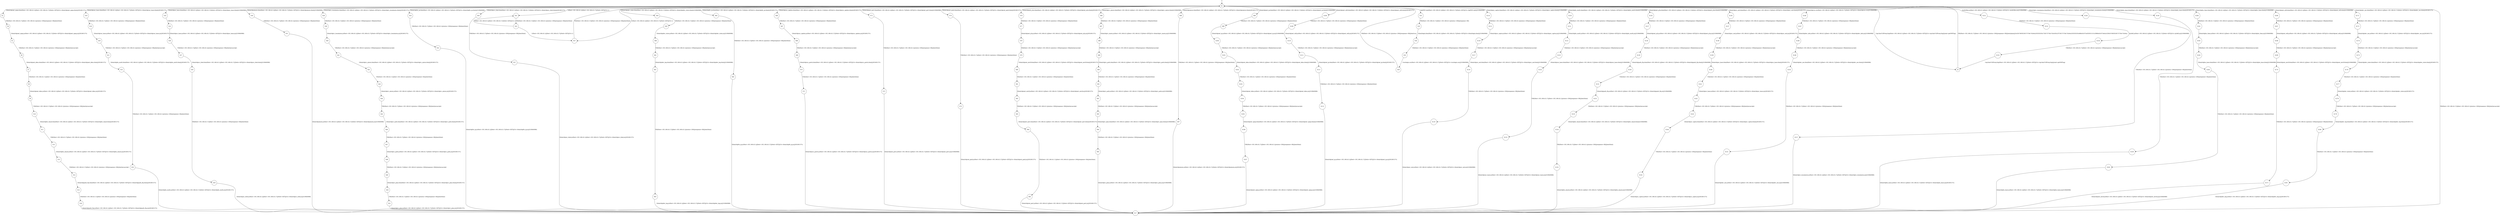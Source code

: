 digraph LTS {
S00[shape=point]
S1[label=S1,shape=circle];
S2[label=S2,shape=circle];
S3[label=S3,shape=circle];
S4[label=S4,shape=circle];
S5[label=S5,shape=circle];
S6[label=S6,shape=circle];
S7[label=S7,shape=circle];
S8[label=S8,shape=circle];
S9[label=S9,shape=circle];
S10[label=S10,shape=circle];
S11[label=S11,shape=circle];
S12[label=S12,shape=circle];
S13[label=S13,shape=circle];
S14[label=S14,shape=circle];
S15[label=S15,shape=circle];
S16[label=S16,shape=circle];
S17[label=S17,shape=circle];
S18[label=S18,shape=circle];
S19[label=S19,shape=circle];
S20[label=S20,shape=circle];
S21[label=S21,shape=circle];
S22[label=S22,shape=circle];
S23[label=S23,shape=circle];
S24[label=S24,shape=circle];
S25[label=S25,shape=circle];
S26[label=S26,shape=circle];
S27[label=S27,shape=circle];
S28[label=S28,shape=circle];
S29[label=S29,shape=circle];
S30[label=S30,shape=circle];
S31[label=S31,shape=circle];
S32[label=S32,shape=circle];
S33[label=S33,shape=circle];
S34[label=S34,shape=circle];
S35[label=S35,shape=circle];
S36[label=S36,shape=circle];
S37[label=S37,shape=circle];
S38[label=S38,shape=circle];
S39[label=S39,shape=circle];
S40[label=S40,shape=circle];
S41[label=S41,shape=circle];
S42[label=S42,shape=circle];
S43[label=S43,shape=circle];
S44[label=S44,shape=circle];
S45[label=S45,shape=circle];
S46[label=S46,shape=circle];
S47[label=S47,shape=circle];
S48[label=S48,shape=circle];
S49[label=S49,shape=circle];
S50[label=S50,shape=circle];
S51[label=S51,shape=circle];
S52[label=S52,shape=circle];
S53[label=S53,shape=circle];
S54[label=S54,shape=circle];
S55[label=S55,shape=circle];
S56[label=S56,shape=circle];
S57[label=S57,shape=circle];
S58[label=S58,shape=circle];
S59[label=S59,shape=circle];
S60[label=S60,shape=circle];
S61[label=S61,shape=circle];
S62[label=S62,shape=circle];
S63[label=S63,shape=circle];
S64[label=S64,shape=circle];
S65[label=S65,shape=circle];
S66[label=S66,shape=circle];
S67[label=S67,shape=circle];
S68[label=S68,shape=circle];
S69[label=S69,shape=circle];
S70[label=S70,shape=circle];
S71[label=S71,shape=circle];
S72[label=S72,shape=circle];
S73[label=S73,shape=circle];
S74[label=S74,shape=circle];
S75[label=S75,shape=circle];
S76[label=S76,shape=circle];
S77[label=S77,shape=circle];
S78[label=S78,shape=circle];
S79[label=S79,shape=circle];
S80[label=S80,shape=circle];
S81[label=S81,shape=circle];
S82[label=S82,shape=circle];
S83[label=S83,shape=circle];
S84[label=S84,shape=circle];
S85[label=S85,shape=circle];
S86[label=S86,shape=circle];
S87[label=S87,shape=circle];
S88[label=S88,shape=circle];
S89[label=S89,shape=circle];
S90[label=S90,shape=circle];
S91[label=S91,shape=circle];
S92[label=S92,shape=circle];
S93[label=S93,shape=circle];
S94[label=S94,shape=circle];
S95[label=S95,shape=circle];
S96[label=S96,shape=circle];
S97[label=S97,shape=circle];
S98[label=S98,shape=circle];
S99[label=S99,shape=circle];
S100[label=S100,shape=circle];
S101[label=S101,shape=circle];
S102[label=S102,shape=circle];
S103[label=S103,shape=circle];
S104[label=S104,shape=circle];
S105[label=S105,shape=circle];
S106[label=S106,shape=circle];
S107[label=S107,shape=circle];
S108[label=S108,shape=circle];
S109[label=S109,shape=circle];
S110[label=S110,shape=circle];
S111[label=S111,shape=circle];
S112[label=S112,shape=circle];
S113[label=S113,shape=circle];
S114[label=S114,shape=circle];
S115[label=S115,shape=circle];
S116[label=S116,shape=circle];
S117[label=S117,shape=circle];
S118[label=S118,shape=circle];
S119[label=S119,shape=circle];
S120[label=S120,shape=circle];
S121[label=S121,shape=circle];
S122[label=S122,shape=circle];
S123[label=S123,shape=circle];
S124[label=S124,shape=circle];
S125[label=S125,shape=circle];
S126[label=S126,shape=circle];
S127[label=S127,shape=circle];
S128[label=S128,shape=circle];
S129[label=S129,shape=circle];
S130[label=S130,shape=circle];
S131[label=S131,shape=circle];
S132[label=S132,shape=circle];
S133[label=S133,shape=circle];
S134[label=S134,shape=circle];
S135[label=S135,shape=circle];
S136[label=S136,shape=circle];
S137[label=S137,shape=circle];
S138[label=S138,shape=circle];
S139[label=S139,shape=circle];
S140[label=S140,shape=circle];
S141[label=S141,shape=circle];
S142[label=S142,shape=circle];
S143[label=S143,shape=circle];
S144[label=S144,shape=circle];
S145[label=S145,shape=circle];
S146[label=S146,shape=circle];
S147[label=S147,shape=circle];
S148[label=S148,shape=circle];
S149[label=S149,shape=circle];
S150[label=S150,shape=circle];
S151[label=S151,shape=circle];
S152[label=S152,shape=circle];
S153[label=S153,shape=circle];
S154[label=S154,shape=circle];
S155[label=S155,shape=circle];
S156[label=S156,shape=circle];
S157[label=S157,shape=circle];
S158[label=S158,shape=circle];
S159[label=S159,shape=circle];
S160[label=S160,shape=circle];
S161[label=S161,shape=circle];
S162[label=S162,shape=circle];
S163[label=S163,shape=circle];
S164[label=S164,shape=circle];
S165[label=S165,shape=circle];
S166[label=S166,shape=circle];
S167[label=S167,shape=circle];
S168[label=S168,shape=circle];
S169[label=S169,shape=circle];
S170[label=S170,shape=circle];
S171[label=S171,shape=circle];
S172[label=S172,shape=circle];
S173[label=S173,shape=circle];
S174[label=S174,shape=circle];
S175[label=S175,shape=circle];
S176[label=S176,shape=circle];
S177[label=S177,shape=circle];
S178[label=S178,shape=circle];
S179[label=S179,shape=circle];
S180[label=S180,shape=circle];
S181[label=S181,shape=circle];
S00 -> S1
S1 -> S2[label ="!/cgi-bin/CGIProxy.fcgi(Host=192.168.43.1|||Dest=192.168.43.17|||Verb=GET|||Uri=/cgi-bin/CGIProxy.fcgi|||cmd=getSWFlag)"];
S1 -> S3[label ="!/html/cfg/net_upnp.html(Host=192.168.43.1|||Dest=192.168.43.17|||Verb=GET|||Uri=/html/cfg/net_upnp.html|||302491375)"];
S1 -> S18[label ="!/html/cfg/usr_base.html(Host=192.168.43.1|||Dest=192.168.43.17|||Verb=GET|||Uri=/html/cfg/usr_base.html|||302491375)"];
S1 -> S24[label ="!/html/cfg/av_base.html(Host=192.168.43.1|||Dest=192.168.43.17|||Verb=GET|||Uri=/html/cfg/av_base.html|||310840086)"];
S1 -> S30[label ="!/html/cfg/alarm.html(Host=192.168.43.1|||Dest=192.168.43.17|||Verb=GET|||Uri=/html/cfg/alarm.html|||310840086)"];
S1 -> S32[label ="!/lg/ENU.xml(Host=192.168.43.1|||Dest=192.168.43.17|||Verb=GET|||Uri=/lg/ENU.xml|||310840086)"];
S1 -> S37[label ="!/(Host=192.168.43.1|||Dest=192.168.43.17|||Verb=GET|||Uri=/)"];
S1 -> S38[label ="!/html/cfg/rc_localalarm.html(Host=192.168.43.1|||Dest=192.168.43.17|||Verb=GET|||Uri=/html/cfg/rc_localalarm.html|||302491375)"];
S1 -> S52[label ="!/(Host=192.168.43.1|||Dest=192.168.43.17|||Verb=GET|||Uri=/)"];
S1 -> S54[label ="!/html/cfg/fw_ip.html(Host=192.168.43.1|||Dest=192.168.43.17|||Verb=GET|||Uri=/html/cfg/fw_ip.html|||310840086)"];
S1 -> S56[label ="!/html/cfg/av_irled.html(Host=192.168.43.1|||Dest=192.168.43.17|||Verb=GET|||Uri=/html/cfg/av_irled.html|||302491375)"];
S1 -> S58[label ="!/html/cfg/dev_state.html(Host=192.168.43.1|||Dest=192.168.43.17|||Verb=GET|||Uri=/html/cfg/dev_state.html|||310840086)"];
S1 -> S64[label ="!/html/cfg/fw_ip.html(Host=192.168.43.1|||Dest=192.168.43.17|||Verb=GET|||Uri=/html/cfg/fw_ip.html|||302491375)"];
S1 -> S66[label ="!/html/cfg/sys_updata.html(Host=192.168.43.1|||Dest=192.168.43.17|||Verb=GET|||Uri=/html/cfg/sys_updata.html|||302491375)"];
S1 -> S72[label ="!/html/cfg/net_port.html(Host=192.168.43.1|||Dest=192.168.43.17|||Verb=GET|||Uri=/html/cfg/net_port.html|||310840086)"];
S1 -> S74[label ="!/html/cfg/set_guid.html(Host=192.168.43.1|||Dest=192.168.43.17|||Verb=GET|||Uri=/html/cfg/set_guid.html|||302491375)"];
S1 -> S76[label ="!/html/cfg/net_p2p.html(Host=192.168.43.1|||Dest=192.168.43.17|||Verb=GET|||Uri=/html/cfg/net_p2p.html|||302491375)"];
S1 -> S86[label ="!/html/cfg/rc_alarm.html(Host=192.168.43.1|||Dest=192.168.43.17|||Verb=GET|||Uri=/html/cfg/rc_alarm.html|||310840086)"];
S1 -> S96[label ="!/html/cfg/alarm.html(Host=192.168.43.1|||Dest=192.168.43.17|||Verb=GET|||Uri=/html/cfg/alarm.html|||302491375)"];
S1 -> S98[label ="!/html/cfg/net_ip.html(Host=192.168.43.1|||Dest=192.168.43.17|||Verb=GET|||Uri=/html/cfg/net_ip.html|||310840086)"];
S1 -> S108[label ="!/html/cfg/net_wifi.html(Host=192.168.43.1|||Dest=192.168.43.17|||Verb=GET|||Uri=/html/cfg/net_wifi.html|||302491375)"];
S1 -> S114[label ="!/html/cfg/av_captur.html(Host=192.168.43.1|||Dest=192.168.43.17|||Verb=GET|||Uri=/html/cfg/av_captur.html|||310840086)"];
S1 -> S120[label ="!/html/cfg/bs_multi.html(Host=192.168.43.1|||Dest=192.168.43.17|||Verb=GET|||Uri=/html/cfg/bs_multi.html|||310840086)"];
S1 -> S126[label ="!/html/cfg/net_p2p.html(Host=192.168.43.1|||Dest=192.168.43.17|||Verb=GET|||Uri=/html/cfg/net_p2p.html|||310840086)"];
S1 -> S136[label ="!/html/cfg/av_osd.html(Host=192.168.43.1|||Dest=192.168.43.17|||Verb=GET|||Uri=/html/cfg/av_osd.html|||302491375)"];
S1 -> S146[label ="!/html/cfg/css.css(Host=192.168.43.1|||Dest=192.168.43.17|||Verb=GET|||Uri=/html/cfg/css.css|||310840086)"];
S1 -> S152[label ="!/js/divBox.js(Host=192.168.43.1|||Dest=192.168.43.17|||Verb=GET|||Uri=/js/divBox.js|||310840086)"];
S1 -> S156[label ="!/html/cfg/rc_localalarm.html(Host=192.168.43.1|||Dest=192.168.43.17|||Verb=GET|||Uri=/html/cfg/rc_localalarm.html|||310840086)"];
S1 -> S158[label ="!/html/cfg/bs_base.html(Host=192.168.43.1|||Dest=192.168.43.17|||Verb=GET|||Uri=/html/cfg/bs_base.html|||302491375)"];
S1 -> S160[label ="!/html/cfg/bs_time.html(Host=192.168.43.1|||Dest=192.168.43.17|||Verb=GET|||Uri=/html/cfg/bs_time.html|||310840086)"];
S1 -> S166[label ="!/html/cfg/net_wifi.html(Host=192.168.43.1|||Dest=192.168.43.17|||Verb=GET|||Uri=/html/cfg/net_wifi.html|||310840086)"];
S1 -> S172[label ="!/html/cfg/dev_ses.html(Host=192.168.43.1|||Dest=192.168.43.17|||Verb=GET|||Uri=/html/cfg/dev_ses.html|||302491375)"];
S2 -> S1[label ="?OK(Host=192.168.43.17|||Dest=192.168.43.1|||status=200|||response=OK|||text/plain|||3c4347495f526573756c743e0a202020203c726573756c743e303c2f726573756c743e0a202020203c666c61673e303031313c2f666c61673e0a3c2f4347495f526573756c743e0a)"];
S3 -> S4[label ="?OK(Host=192.168.43.17|||Dest=192.168.43.1|||status=200|||response=OK|||text/html)"];
S4 -> S5[label ="!/html/cfg/net_upnp.js(Host=192.168.43.1|||Dest=192.168.43.17|||Verb=GET|||Uri=/html/cfg/net_upnp.js|||302491375)"];
S5 -> S6[label ="?OK(Host=192.168.43.17|||Dest=192.168.43.1|||status=200|||response=OK|||text/javascript)"];
S6 -> S7[label ="!/html/cfg/net_ddns.html(Host=192.168.43.1|||Dest=192.168.43.17|||Verb=GET|||Uri=/html/cfg/net_ddns.html|||302491375)"];
S7 -> S8[label ="?OK(Host=192.168.43.17|||Dest=192.168.43.1|||status=200|||response=OK|||text/html)"];
S8 -> S9[label ="!/html/cfg/net_ddns.js(Host=192.168.43.1|||Dest=192.168.43.17|||Verb=GET|||Uri=/html/cfg/net_ddns.js|||302491375)"];
S9 -> S10[label ="?OK(Host=192.168.43.17|||Dest=192.168.43.1|||status=200|||response=OK|||text/javascript)"];
S10 -> S11[label ="!/html/cfg/bs_email.html(Host=192.168.43.1|||Dest=192.168.43.17|||Verb=GET|||Uri=/html/cfg/bs_email.html|||302491375)"];
S11 -> S12[label ="?OK(Host=192.168.43.17|||Dest=192.168.43.1|||status=200|||response=OK|||text/html)"];
S12 -> S13[label ="!/html/cfg/bs_email.js(Host=192.168.43.1|||Dest=192.168.43.17|||Verb=GET|||Uri=/html/cfg/bs_email.js|||302491375)"];
S13 -> S14[label ="?OK(Host=192.168.43.17|||Dest=192.168.43.1|||status=200|||response=OK|||text/javascript)"];
S14 -> S15[label ="!/html/cfg/path_ftp.html(Host=192.168.43.1|||Dest=192.168.43.17|||Verb=GET|||Uri=/html/cfg/path_ftp.html|||302491375)"];
S15 -> S16[label ="?OK(Host=192.168.43.17|||Dest=192.168.43.1|||status=200|||response=OK|||text/html)"];
S16 -> S17[label ="!/html/cfg/path_ftp.js(Host=192.168.43.1|||Dest=192.168.43.17|||Verb=GET|||Uri=/html/cfg/path_ftp.js|||302491375)"];
S17 -> S1[label ="?OK(Host=192.168.43.17|||Dest=192.168.43.1|||status=200|||response=OK|||text/javascript)"];
S18 -> S19[label ="?OK(Host=192.168.43.17|||Dest=192.168.43.1|||status=200|||response=OK|||text/html)"];
S19 -> S20[label ="!/html/cfg/usr_base.js(Host=192.168.43.1|||Dest=192.168.43.17|||Verb=GET|||Uri=/html/cfg/usr_base.js|||302491375)"];
S20 -> S21[label ="?OK(Host=192.168.43.17|||Dest=192.168.43.1|||status=200|||response=OK|||text/javascript)"];
S21 -> S22[label ="!/html/cfg/bs_multi.html(Host=192.168.43.1|||Dest=192.168.43.17|||Verb=GET|||Uri=/html/cfg/bs_multi.html|||302491375)"];
S22 -> S23[label ="?OK(Host=192.168.43.17|||Dest=192.168.43.1|||status=200|||response=OK|||text/html)"];
S23 -> S17[label ="!/html/cfg/bs_multi.js(Host=192.168.43.1|||Dest=192.168.43.17|||Verb=GET|||Uri=/html/cfg/bs_multi.js|||302491375)"];
S24 -> S25[label ="?OK(Host=192.168.43.17|||Dest=192.168.43.1|||status=200|||response=OK|||text/html)"];
S25 -> S26[label ="!/html/cfg/av_base.js(Host=192.168.43.1|||Dest=192.168.43.17|||Verb=GET|||Uri=/html/cfg/av_base.js|||310840086)"];
S26 -> S27[label ="?OK(Host=192.168.43.17|||Dest=192.168.43.1|||status=200|||response=OK|||text/javascript)"];
S27 -> S28[label ="!/html/cfg/av_irled.html(Host=192.168.43.1|||Dest=192.168.43.17|||Verb=GET|||Uri=/html/cfg/av_irled.html|||310840086)"];
S28 -> S29[label ="?OK(Host=192.168.43.17|||Dest=192.168.43.1|||status=200|||response=OK|||text/html)"];
S29 -> S17[label ="!/html/cfg/av_irled.js(Host=192.168.43.1|||Dest=192.168.43.17|||Verb=GET|||Uri=/html/cfg/av_irled.js|||310840086)"];
S30 -> S31[label ="?OK(Host=192.168.43.17|||Dest=192.168.43.1|||status=200|||response=OK|||text/html)"];
S31 -> S17[label ="!/html/cfg/alarm.js(Host=192.168.43.1|||Dest=192.168.43.17|||Verb=GET|||Uri=/html/cfg/alarm.js|||310840086)"];
S32 -> S33[label ="?OK(Host=192.168.43.17|||Dest=192.168.43.1|||status=200|||response=OK)"];
S33 -> S34[label ="!/html/login.html(Host=192.168.43.1|||Dest=192.168.43.17|||Verb=GET|||Uri=/html/login.html|||310840086)"];
S34 -> S35[label ="?OK(Host=192.168.43.17|||Dest=192.168.43.1|||status=200|||response=OK|||text/html)"];
S35 -> S36[label ="!/css/login.css(Host=192.168.43.1|||Dest=192.168.43.17|||Verb=GET|||Uri=/css/login.css|||310840086)"];
S36 -> S1[label ="?OK(Host=192.168.43.17|||Dest=192.168.43.1|||status=200|||response=OK|||text/css)"];
S37 -> S1[label ="?OK(Host=192.168.43.17|||Dest=192.168.43.1|||status=200|||response=OK|||text/html)"];
S38 -> S39[label ="?OK(Host=192.168.43.17|||Dest=192.168.43.1|||status=200|||response=OK|||text/html)"];
S39 -> S40[label ="!/html/cfg/rc_localalarm.js(Host=192.168.43.1|||Dest=192.168.43.17|||Verb=GET|||Uri=/html/cfg/rc_localalarm.js|||302491375)"];
S40 -> S41[label ="?OK(Host=192.168.43.17|||Dest=192.168.43.1|||status=200|||response=OK|||text/javascript)"];
S41 -> S42[label ="!/html/cfg/rc_alarm.html(Host=192.168.43.1|||Dest=192.168.43.17|||Verb=GET|||Uri=/html/cfg/rc_alarm.html|||302491375)"];
S42 -> S43[label ="?OK(Host=192.168.43.17|||Dest=192.168.43.1|||status=200|||response=OK|||text/html)"];
S43 -> S44[label ="!/html/cfg/rc_alarm.js(Host=192.168.43.1|||Dest=192.168.43.17|||Verb=GET|||Uri=/html/cfg/rc_alarm.js|||302491375)"];
S44 -> S45[label ="?OK(Host=192.168.43.17|||Dest=192.168.43.1|||status=200|||response=OK|||text/javascript)"];
S45 -> S46[label ="!/html/cfg/rc_path.html(Host=192.168.43.1|||Dest=192.168.43.17|||Verb=GET|||Uri=/html/cfg/rc_path.html|||302491375)"];
S46 -> S47[label ="?OK(Host=192.168.43.17|||Dest=192.168.43.1|||status=200|||response=OK|||text/html)"];
S47 -> S48[label ="!/html/cfg/rc_path.js(Host=192.168.43.1|||Dest=192.168.43.17|||Verb=GET|||Uri=/html/cfg/rc_path.js|||302491375)"];
S48 -> S49[label ="?OK(Host=192.168.43.17|||Dest=192.168.43.1|||status=200|||response=OK|||text/javascript)"];
S49 -> S50[label ="!/html/cfg/rc_plan.html(Host=192.168.43.1|||Dest=192.168.43.17|||Verb=GET|||Uri=/html/cfg/rc_plan.html|||302491375)"];
S50 -> S51[label ="?OK(Host=192.168.43.17|||Dest=192.168.43.1|||status=200|||response=OK|||text/html)"];
S51 -> S17[label ="!/html/cfg/rc_plan.js(Host=192.168.43.1|||Dest=192.168.43.17|||Verb=GET|||Uri=/html/cfg/rc_plan.js|||302491375)"];
S52 -> S53[label ="?OK(Host=192.168.43.17|||Dest=192.168.43.1|||status=200|||response=OK|||text/html)"];
S53 -> S37[label ="!/(Host=192.168.43.1|||Dest=192.168.43.17|||Verb=GET|||Uri=/)"];
S53 -> S52[label ="!/(Host=192.168.43.1|||Dest=192.168.43.17|||Verb=GET|||Uri=/)"];
S54 -> S55[label ="?OK(Host=192.168.43.17|||Dest=192.168.43.1|||status=200|||response=OK|||text/html)"];
S55 -> S17[label ="!/html/cfg/fw_ip.js(Host=192.168.43.1|||Dest=192.168.43.17|||Verb=GET|||Uri=/html/cfg/fw_ip.js|||310840086)"];
S56 -> S57[label ="?OK(Host=192.168.43.17|||Dest=192.168.43.1|||status=200|||response=OK|||text/html)"];
S57 -> S17[label ="!/html/cfg/av_irled.js(Host=192.168.43.1|||Dest=192.168.43.17|||Verb=GET|||Uri=/html/cfg/av_irled.js|||302491375)"];
S58 -> S59[label ="?OK(Host=192.168.43.17|||Dest=192.168.43.1|||status=200|||response=OK|||text/html)"];
S59 -> S60[label ="!/html/cfg/dev_state.js(Host=192.168.43.1|||Dest=192.168.43.17|||Verb=GET|||Uri=/html/cfg/dev_state.js|||310840086)"];
S60 -> S61[label ="?OK(Host=192.168.43.17|||Dest=192.168.43.1|||status=200|||response=OK|||text/javascript)"];
S61 -> S62[label ="!/html/cfg/dev_log.html(Host=192.168.43.1|||Dest=192.168.43.17|||Verb=GET|||Uri=/html/cfg/dev_log.html|||310840086)"];
S62 -> S63[label ="?OK(Host=192.168.43.17|||Dest=192.168.43.1|||status=200|||response=OK|||text/html)"];
S63 -> S17[label ="!/html/cfg/dev_log.js(Host=192.168.43.1|||Dest=192.168.43.17|||Verb=GET|||Uri=/html/cfg/dev_log.js|||310840086)"];
S64 -> S65[label ="?OK(Host=192.168.43.17|||Dest=192.168.43.1|||status=200|||response=OK|||text/html)"];
S65 -> S17[label ="!/html/cfg/fw_ip.js(Host=192.168.43.1|||Dest=192.168.43.17|||Verb=GET|||Uri=/html/cfg/fw_ip.js|||302491375)"];
S66 -> S67[label ="?OK(Host=192.168.43.17|||Dest=192.168.43.1|||status=200|||response=OK|||text/html)"];
S67 -> S68[label ="!/html/cfg/sys_updata.js(Host=192.168.43.1|||Dest=192.168.43.17|||Verb=GET|||Uri=/html/cfg/sys_updata.js|||302491375)"];
S68 -> S69[label ="?OK(Host=192.168.43.17|||Dest=192.168.43.1|||status=200|||response=OK|||text/javascript)"];
S69 -> S70[label ="!/html/cfg/sys_patch.html(Host=192.168.43.1|||Dest=192.168.43.17|||Verb=GET|||Uri=/html/cfg/sys_patch.html|||302491375)"];
S70 -> S71[label ="?OK(Host=192.168.43.17|||Dest=192.168.43.1|||status=200|||response=OK|||text/html)"];
S71 -> S17[label ="!/html/cfg/sys_patch.js(Host=192.168.43.1|||Dest=192.168.43.17|||Verb=GET|||Uri=/html/cfg/sys_patch.js|||302491375)"];
S72 -> S73[label ="?OK(Host=192.168.43.17|||Dest=192.168.43.1|||status=200|||response=OK|||text/html)"];
S73 -> S17[label ="!/html/cfg/net_port.js(Host=192.168.43.1|||Dest=192.168.43.17|||Verb=GET|||Uri=/html/cfg/net_port.js|||310840086)"];
S74 -> S75[label ="?OK(Host=192.168.43.17|||Dest=192.168.43.1|||status=200|||response=OK|||text/html)"];
S75 -> S17[label ="!/html/cfg/set_guid.js(Host=192.168.43.1|||Dest=192.168.43.17|||Verb=GET|||Uri=/html/cfg/set_guid.js|||302491375)"];
S76 -> S77[label ="?OK(Host=192.168.43.17|||Dest=192.168.43.1|||status=200|||response=OK|||text/html)"];
S77 -> S78[label ="!/html/cfg/net_p2p.js(Host=192.168.43.1|||Dest=192.168.43.17|||Verb=GET|||Uri=/html/cfg/net_p2p.js|||302491375)"];
S78 -> S79[label ="?OK(Host=192.168.43.17|||Dest=192.168.43.1|||status=200|||response=OK|||text/javascript)"];
S79 -> S80[label ="!/html/cfg/net_onvif.html(Host=192.168.43.1|||Dest=192.168.43.17|||Verb=GET|||Uri=/html/cfg/net_onvif.html|||302491375)"];
S80 -> S81[label ="?OK(Host=192.168.43.17|||Dest=192.168.43.1|||status=200|||response=OK|||text/html)"];
S81 -> S82[label ="!/html/cfg/net_onvif.js(Host=192.168.43.1|||Dest=192.168.43.17|||Verb=GET|||Uri=/html/cfg/net_onvif.js|||302491375)"];
S82 -> S83[label ="?OK(Host=192.168.43.17|||Dest=192.168.43.1|||status=200|||response=OK|||text/javascript)"];
S83 -> S84[label ="!/html/cfg/net_port.html(Host=192.168.43.1|||Dest=192.168.43.17|||Verb=GET|||Uri=/html/cfg/net_port.html|||302491375)"];
S84 -> S85[label ="?OK(Host=192.168.43.17|||Dest=192.168.43.1|||status=200|||response=OK|||text/html)"];
S85 -> S17[label ="!/html/cfg/net_port.js(Host=192.168.43.1|||Dest=192.168.43.17|||Verb=GET|||Uri=/html/cfg/net_port.js|||302491375)"];
S86 -> S87[label ="?OK(Host=192.168.43.17|||Dest=192.168.43.1|||status=200|||response=OK|||text/html)"];
S87 -> S88[label ="!/html/cfg/rc_alarm.js(Host=192.168.43.1|||Dest=192.168.43.17|||Verb=GET|||Uri=/html/cfg/rc_alarm.js|||310840086)"];
S88 -> S89[label ="?OK(Host=192.168.43.17|||Dest=192.168.43.1|||status=200|||response=OK|||text/javascript)"];
S89 -> S90[label ="!/html/cfg/rc_path.html(Host=192.168.43.1|||Dest=192.168.43.17|||Verb=GET|||Uri=/html/cfg/rc_path.html|||310840086)"];
S90 -> S91[label ="?OK(Host=192.168.43.17|||Dest=192.168.43.1|||status=200|||response=OK|||text/html)"];
S91 -> S92[label ="!/html/cfg/rc_path.js(Host=192.168.43.1|||Dest=192.168.43.17|||Verb=GET|||Uri=/html/cfg/rc_path.js|||310840086)"];
S92 -> S93[label ="?OK(Host=192.168.43.17|||Dest=192.168.43.1|||status=200|||response=OK|||text/javascript)"];
S93 -> S94[label ="!/html/cfg/rc_plan.html(Host=192.168.43.1|||Dest=192.168.43.17|||Verb=GET|||Uri=/html/cfg/rc_plan.html|||310840086)"];
S94 -> S95[label ="?OK(Host=192.168.43.17|||Dest=192.168.43.1|||status=200|||response=OK|||text/html)"];
S95 -> S17[label ="!/html/cfg/rc_plan.js(Host=192.168.43.1|||Dest=192.168.43.17|||Verb=GET|||Uri=/html/cfg/rc_plan.js|||310840086)"];
S96 -> S97[label ="?OK(Host=192.168.43.17|||Dest=192.168.43.1|||status=200|||response=OK|||text/html)"];
S97 -> S17[label ="!/html/cfg/alarm.js(Host=192.168.43.1|||Dest=192.168.43.17|||Verb=GET|||Uri=/html/cfg/alarm.js|||302491375)"];
S98 -> S99[label ="?OK(Host=192.168.43.17|||Dest=192.168.43.1|||status=200|||response=OK|||text/html)"];
S99 -> S100[label ="!/html/cfg/net_ip.js(Host=192.168.43.1|||Dest=192.168.43.17|||Verb=GET|||Uri=/html/cfg/net_ip.js|||310840086)"];
S100 -> S101[label ="?OK(Host=192.168.43.17|||Dest=192.168.43.1|||status=200|||response=OK|||text/javascript)"];
S101 -> S102[label ="!/html/cfg/net_ddns.html(Host=192.168.43.1|||Dest=192.168.43.17|||Verb=GET|||Uri=/html/cfg/net_ddns.html|||310840086)"];
S102 -> S103[label ="?OK(Host=192.168.43.17|||Dest=192.168.43.1|||status=200|||response=OK|||text/html)"];
S103 -> S104[label ="!/html/cfg/net_ddns.js(Host=192.168.43.1|||Dest=192.168.43.17|||Verb=GET|||Uri=/html/cfg/net_ddns.js|||310840086)"];
S104 -> S105[label ="?OK(Host=192.168.43.17|||Dest=192.168.43.1|||status=200|||response=OK|||text/javascript)"];
S105 -> S106[label ="!/html/cfg/net_upnp.html(Host=192.168.43.1|||Dest=192.168.43.17|||Verb=GET|||Uri=/html/cfg/net_upnp.html|||310840086)"];
S106 -> S107[label ="?OK(Host=192.168.43.17|||Dest=192.168.43.1|||status=200|||response=OK|||text/html)"];
S107 -> S17[label ="!/html/cfg/net_upnp.js(Host=192.168.43.1|||Dest=192.168.43.17|||Verb=GET|||Uri=/html/cfg/net_upnp.js|||310840086)"];
S108 -> S109[label ="?OK(Host=192.168.43.17|||Dest=192.168.43.1|||status=200|||response=OK|||text/html)"];
S109 -> S110[label ="!/html/cfg/net_wifi.js(Host=192.168.43.1|||Dest=192.168.43.17|||Verb=GET|||Uri=/html/cfg/net_wifi.js|||302491375)"];
S110 -> S111[label ="?OK(Host=192.168.43.17|||Dest=192.168.43.1|||status=200|||response=OK|||text/javascript)"];
S111 -> S112[label ="!/html/cfg/net_ip.html(Host=192.168.43.1|||Dest=192.168.43.17|||Verb=GET|||Uri=/html/cfg/net_ip.html|||302491375)"];
S112 -> S113[label ="?OK(Host=192.168.43.17|||Dest=192.168.43.1|||status=200|||response=OK|||text/html)"];
S113 -> S17[label ="!/html/cfg/net_ip.js(Host=192.168.43.1|||Dest=192.168.43.17|||Verb=GET|||Uri=/html/cfg/net_ip.js|||302491375)"];
S114 -> S115[label ="?OK(Host=192.168.43.17|||Dest=192.168.43.1|||status=200|||response=OK|||text/html)"];
S115 -> S116[label ="!/html/cfg/av_captur.js(Host=192.168.43.1|||Dest=192.168.43.17|||Verb=GET|||Uri=/html/cfg/av_captur.js|||310840086)"];
S116 -> S117[label ="?OK(Host=192.168.43.17|||Dest=192.168.43.1|||status=200|||response=OK|||text/javascript)"];
S117 -> S118[label ="!/html/cfg/av_osd.html(Host=192.168.43.1|||Dest=192.168.43.17|||Verb=GET|||Uri=/html/cfg/av_osd.html|||310840086)"];
S118 -> S119[label ="?OK(Host=192.168.43.17|||Dest=192.168.43.1|||status=200|||response=OK|||text/html)"];
S119 -> S17[label ="!/html/cfg/av_osd.js(Host=192.168.43.1|||Dest=192.168.43.17|||Verb=GET|||Uri=/html/cfg/av_osd.js|||310840086)"];
S120 -> S121[label ="?OK(Host=192.168.43.17|||Dest=192.168.43.1|||status=200|||response=OK|||text/html)"];
S121 -> S122[label ="!/html/cfg/bs_multi.js(Host=192.168.43.1|||Dest=192.168.43.17|||Verb=GET|||Uri=/html/cfg/bs_multi.js|||310840086)"];
S122 -> S123[label ="?OK(Host=192.168.43.17|||Dest=192.168.43.1|||status=200|||response=OK|||text/javascript)"];
S123 -> S124[label ="!/html/cfg/usr_base.html(Host=192.168.43.1|||Dest=192.168.43.17|||Verb=GET|||Uri=/html/cfg/usr_base.html|||310840086)"];
S124 -> S125[label ="?OK(Host=192.168.43.17|||Dest=192.168.43.1|||status=200|||response=OK|||text/html)"];
S125 -> S17[label ="!/html/cfg/usr_base.js(Host=192.168.43.1|||Dest=192.168.43.17|||Verb=GET|||Uri=/html/cfg/usr_base.js|||310840086)"];
S126 -> S127[label ="?OK(Host=192.168.43.17|||Dest=192.168.43.1|||status=200|||response=OK|||text/html)"];
S127 -> S128[label ="!/html/cfg/net_p2p.js(Host=192.168.43.1|||Dest=192.168.43.17|||Verb=GET|||Uri=/html/cfg/net_p2p.js|||310840086)"];
S128 -> S129[label ="?OK(Host=192.168.43.17|||Dest=192.168.43.1|||status=200|||response=OK|||text/javascript)"];
S129 -> S130[label ="!/html/cfg/path_ftp.html(Host=192.168.43.1|||Dest=192.168.43.17|||Verb=GET|||Uri=/html/cfg/path_ftp.html|||310840086)"];
S130 -> S131[label ="?OK(Host=192.168.43.17|||Dest=192.168.43.1|||status=200|||response=OK|||text/html)"];
S131 -> S132[label ="!/html/cfg/path_ftp.js(Host=192.168.43.1|||Dest=192.168.43.17|||Verb=GET|||Uri=/html/cfg/path_ftp.js|||310840086)"];
S132 -> S133[label ="?OK(Host=192.168.43.17|||Dest=192.168.43.1|||status=200|||response=OK|||text/javascript)"];
S133 -> S134[label ="!/html/cfg/bs_email.html(Host=192.168.43.1|||Dest=192.168.43.17|||Verb=GET|||Uri=/html/cfg/bs_email.html|||310840086)"];
S134 -> S135[label ="?OK(Host=192.168.43.17|||Dest=192.168.43.1|||status=200|||response=OK|||text/html)"];
S135 -> S17[label ="!/html/cfg/bs_email.js(Host=192.168.43.1|||Dest=192.168.43.17|||Verb=GET|||Uri=/html/cfg/bs_email.js|||310840086)"];
S136 -> S137[label ="?OK(Host=192.168.43.17|||Dest=192.168.43.1|||status=200|||response=OK|||text/html)"];
S137 -> S138[label ="!/html/cfg/av_osd.js(Host=192.168.43.1|||Dest=192.168.43.17|||Verb=GET|||Uri=/html/cfg/av_osd.js|||302491375)"];
S138 -> S139[label ="?OK(Host=192.168.43.17|||Dest=192.168.43.1|||status=200|||response=OK|||text/javascript)"];
S139 -> S140[label ="!/html/cfg/av_base.html(Host=192.168.43.1|||Dest=192.168.43.17|||Verb=GET|||Uri=/html/cfg/av_base.html|||302491375)"];
S140 -> S141[label ="?OK(Host=192.168.43.17|||Dest=192.168.43.1|||status=200|||response=OK|||text/html)"];
S141 -> S142[label ="!/html/cfg/av_base.js(Host=192.168.43.1|||Dest=192.168.43.17|||Verb=GET|||Uri=/html/cfg/av_base.js|||302491375)"];
S142 -> S143[label ="?OK(Host=192.168.43.17|||Dest=192.168.43.1|||status=200|||response=OK|||text/javascript)"];
S143 -> S144[label ="!/html/cfg/av_captur.html(Host=192.168.43.1|||Dest=192.168.43.17|||Verb=GET|||Uri=/html/cfg/av_captur.html|||302491375)"];
S144 -> S145[label ="?OK(Host=192.168.43.17|||Dest=192.168.43.1|||status=200|||response=OK|||text/html)"];
S145 -> S17[label ="!/html/cfg/av_captur.js(Host=192.168.43.1|||Dest=192.168.43.17|||Verb=GET|||Uri=/html/cfg/av_captur.js|||302491375)"];
S146 -> S147[label ="?OK(Host=192.168.43.17|||Dest=192.168.43.1|||status=200|||response=OK|||text/html)"];
S147 -> S148[label ="!/html/cfg/dev_info.js(Host=192.168.43.1|||Dest=192.168.43.17|||Verb=GET|||Uri=/html/cfg/dev_info.js|||310840086)"];
S148 -> S149[label ="?OK(Host=192.168.43.17|||Dest=192.168.43.1|||status=200|||response=OK|||text/javascript)"];
S149 -> S150[label ="!/html/cfg/dev_ses.html(Host=192.168.43.1|||Dest=192.168.43.17|||Verb=GET|||Uri=/html/cfg/dev_ses.html|||310840086)"];
S150 -> S151[label ="?OK(Host=192.168.43.17|||Dest=192.168.43.1|||status=200|||response=OK|||text/html)"];
S151 -> S17[label ="!/html/cfg/dev_ses.js(Host=192.168.43.1|||Dest=192.168.43.17|||Verb=GET|||Uri=/html/cfg/dev_ses.js|||310840086)"];
S152 -> S153[label ="?OK(Host=192.168.43.17|||Dest=192.168.43.1|||status=200|||response=OK|||text/html)"];
S153 -> S154[label ="!/js/left.js(Host=192.168.43.1|||Dest=192.168.43.17|||Verb=GET|||Uri=/js/left.js|||310840086)"];
S154 -> S155[label ="?OK(Host=192.168.43.17|||Dest=192.168.43.1|||status=200|||response=OK|||text/javascript)"];
S155 -> S2[label ="!/cgi-bin/CGIProxy.fcgi(Host=192.168.43.1|||Dest=192.168.43.17|||Verb=GET|||Uri=/cgi-bin/CGIProxy.fcgi|||cmd=getSWFlag)"];
S156 -> S157[label ="?OK(Host=192.168.43.17|||Dest=192.168.43.1|||status=200|||response=OK|||text/html)"];
S157 -> S17[label ="!/html/cfg/rc_localalarm.js(Host=192.168.43.1|||Dest=192.168.43.17|||Verb=GET|||Uri=/html/cfg/rc_localalarm.js|||310840086)"];
S158 -> S159[label ="?OK(Host=192.168.43.17|||Dest=192.168.43.1|||status=200|||response=OK|||text/html)"];
S159 -> S17[label ="!/html/cfg/bs_base.js(Host=192.168.43.1|||Dest=192.168.43.17|||Verb=GET|||Uri=/html/cfg/bs_base.js|||302491375)"];
S160 -> S161[label ="?OK(Host=192.168.43.17|||Dest=192.168.43.1|||status=200|||response=OK|||text/html)"];
S161 -> S162[label ="!/html/cfg/bs_time.js(Host=192.168.43.1|||Dest=192.168.43.17|||Verb=GET|||Uri=/html/cfg/bs_time.js|||310840086)"];
S162 -> S163[label ="?OK(Host=192.168.43.17|||Dest=192.168.43.1|||status=200|||response=OK|||text/javascript)"];
S163 -> S164[label ="!/html/cfg/bs_base.html(Host=192.168.43.1|||Dest=192.168.43.17|||Verb=GET|||Uri=/html/cfg/bs_base.html|||310840086)"];
S164 -> S165[label ="?OK(Host=192.168.43.17|||Dest=192.168.43.1|||status=200|||response=OK|||text/html)"];
S165 -> S17[label ="!/html/cfg/bs_base.js(Host=192.168.43.1|||Dest=192.168.43.17|||Verb=GET|||Uri=/html/cfg/bs_base.js|||310840086)"];
S166 -> S167[label ="?OK(Host=192.168.43.17|||Dest=192.168.43.1|||status=200|||response=OK|||text/html)"];
S167 -> S168[label ="!/html/cfg/net_wifi.js(Host=192.168.43.1|||Dest=192.168.43.17|||Verb=GET|||Uri=/html/cfg/net_wifi.js|||310840086)"];
S168 -> S169[label ="?OK(Host=192.168.43.17|||Dest=192.168.43.1|||status=200|||response=OK|||text/javascript)"];
S169 -> S170[label ="!/html/cfg/net_onvif.html(Host=192.168.43.1|||Dest=192.168.43.17|||Verb=GET|||Uri=/html/cfg/net_onvif.html|||310840086)"];
S170 -> S171[label ="?OK(Host=192.168.43.17|||Dest=192.168.43.1|||status=200|||response=OK|||text/html)"];
S171 -> S17[label ="!/html/cfg/net_onvif.js(Host=192.168.43.1|||Dest=192.168.43.17|||Verb=GET|||Uri=/html/cfg/net_onvif.js|||310840086)"];
S172 -> S173[label ="?OK(Host=192.168.43.17|||Dest=192.168.43.1|||status=200|||response=OK|||text/html)"];
S173 -> S174[label ="!/html/cfg/dev_ses.js(Host=192.168.43.1|||Dest=192.168.43.17|||Verb=GET|||Uri=/html/cfg/dev_ses.js|||302491375)"];
S174 -> S175[label ="?OK(Host=192.168.43.17|||Dest=192.168.43.1|||status=200|||response=OK|||text/javascript)"];
S175 -> S176[label ="!/html/cfg/dev_state.html(Host=192.168.43.1|||Dest=192.168.43.17|||Verb=GET|||Uri=/html/cfg/dev_state.html|||302491375)"];
S176 -> S177[label ="?OK(Host=192.168.43.17|||Dest=192.168.43.1|||status=200|||response=OK|||text/html)"];
S177 -> S178[label ="!/html/cfg/dev_state.js(Host=192.168.43.1|||Dest=192.168.43.17|||Verb=GET|||Uri=/html/cfg/dev_state.js|||302491375)"];
S178 -> S179[label ="?OK(Host=192.168.43.17|||Dest=192.168.43.1|||status=200|||response=OK|||text/javascript)"];
S179 -> S180[label ="!/html/cfg/dev_log.html(Host=192.168.43.1|||Dest=192.168.43.17|||Verb=GET|||Uri=/html/cfg/dev_log.html|||302491375)"];
S180 -> S181[label ="?OK(Host=192.168.43.17|||Dest=192.168.43.1|||status=200|||response=OK|||text/html)"];
S181 -> S17[label ="!/html/cfg/dev_log.js(Host=192.168.43.1|||Dest=192.168.43.17|||Verb=GET|||Uri=/html/cfg/dev_log.js|||302491375)"];
}

